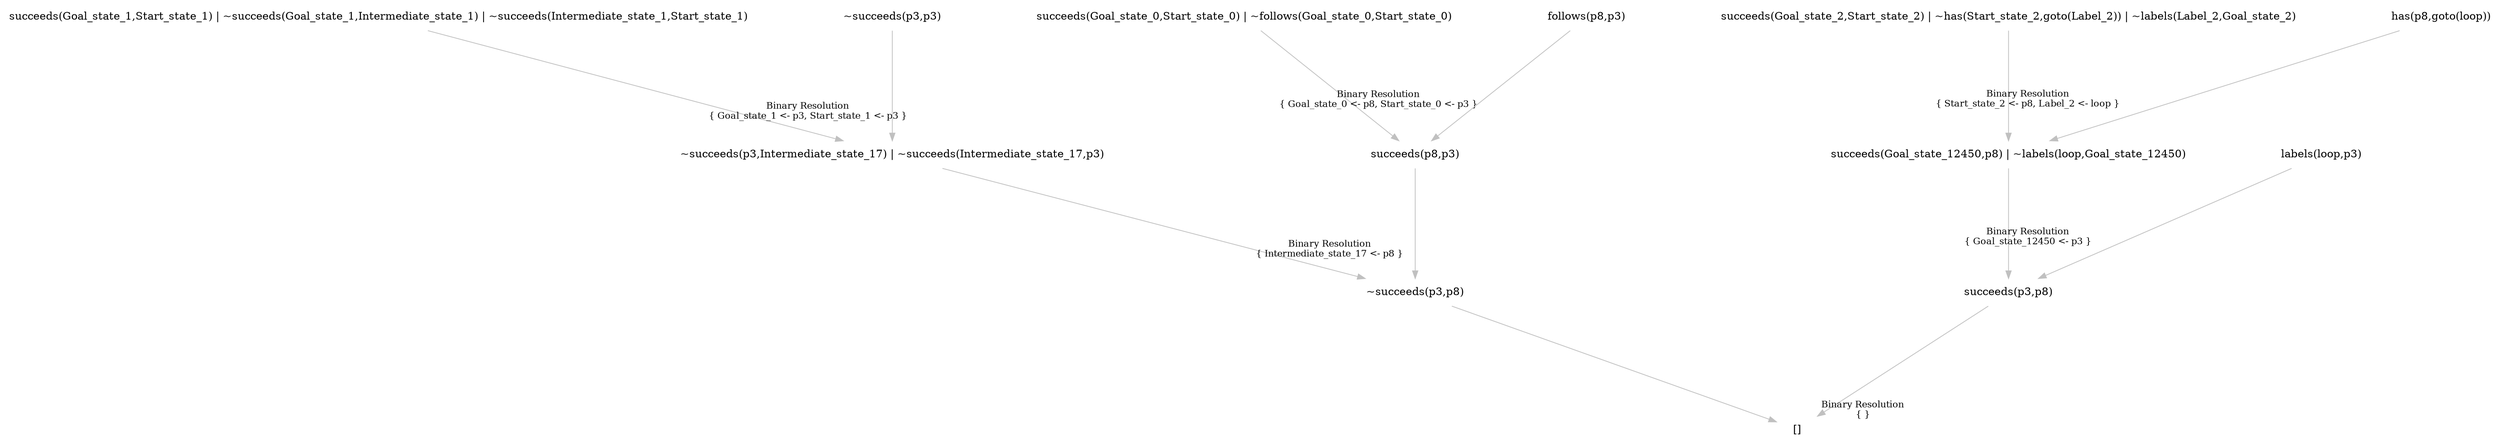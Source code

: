 digraph {
	nodesep="1.5"; ranksep=2;
	node [shape=plaintext];
	edge [color=gray];
	"succeeds(p3,p8)" -> "[]" [labelfontcolor=black,labelfontsize="12",headlabel="Binary Resolution\n{ }",labeldistance="6"];
	"succeeds(Goal_state_12450,p8) | ~labels(loop,Goal_state_12450)" -> "succeeds(p3,p8)" [labelfontcolor=black,labelfontsize="12",headlabel="Binary Resolution\n{ Goal_state_12450 <- p3 }",labeldistance="6"];
	"succeeds(Goal_state_2,Start_state_2) | ~has(Start_state_2,goto(Label_2)) | ~labels(Label_2,Goal_state_2)" -> "succeeds(Goal_state_12450,p8) | ~labels(loop,Goal_state_12450)" [labelfontcolor=black,labelfontsize="12",headlabel="Binary Resolution\n{ Start_state_2 <- p8, Label_2 <- loop }",labeldistance="6"];
	"has(p8,goto(loop))" -> "succeeds(Goal_state_12450,p8) | ~labels(loop,Goal_state_12450)" ;
	"labels(loop,p3)" -> "succeeds(p3,p8)" ;
	"~succeeds(p3,p8)" -> "[]" ;
	"~succeeds(p3,Intermediate_state_17) | ~succeeds(Intermediate_state_17,p3)" -> "~succeeds(p3,p8)" [labelfontcolor=black,labelfontsize="12",headlabel="Binary Resolution\n{ Intermediate_state_17 <- p8 }",labeldistance="6"];
	"succeeds(Goal_state_1,Start_state_1) | ~succeeds(Goal_state_1,Intermediate_state_1) | ~succeeds(Intermediate_state_1,Start_state_1)" -> "~succeeds(p3,Intermediate_state_17) | ~succeeds(Intermediate_state_17,p3)" [labelfontcolor=black,labelfontsize="12",headlabel="Binary Resolution\n{ Goal_state_1 <- p3, Start_state_1 <- p3 }",labeldistance="6"];
	"~succeeds(p3,p3)" -> "~succeeds(p3,Intermediate_state_17) | ~succeeds(Intermediate_state_17,p3)" ;
	"succeeds(p8,p3)" -> "~succeeds(p3,p8)" ;
	"succeeds(Goal_state_0,Start_state_0) | ~follows(Goal_state_0,Start_state_0)" -> "succeeds(p8,p3)" [labelfontcolor=black,labelfontsize="12",headlabel="Binary Resolution\n{ Goal_state_0 <- p8, Start_state_0 <- p3 }",labeldistance="6"];
	"follows(p8,p3)" -> "succeeds(p8,p3)" ;
}

